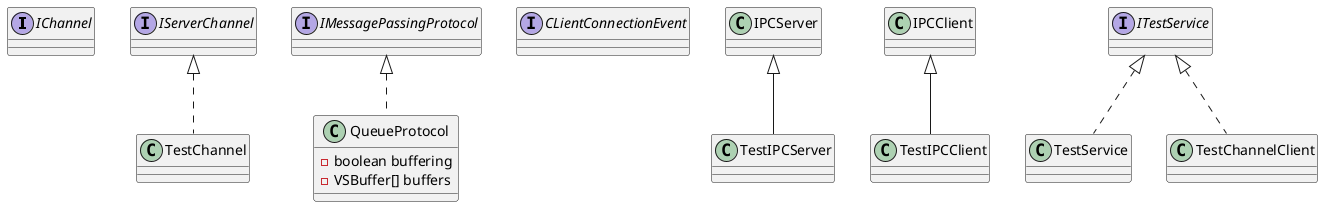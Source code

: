 @startuml Test Demo
    interface IChannel {}
    interface IServerChannel {}
    interface IMessagePassingProtocol {}
    interface CLientConnectionEvent {}
    class IPCServer {}
    class IPCClient {}
    ' ------------------------------
    class QueueProtocol {
        - boolean buffering
        - VSBuffer[] buffers
    }
    class TestIPCClient {}
    class TestIPCServer {}
    interface ITestService {}
    class TestService {}
    class TestChannel {}
    class TestChannelClient {}
    IMessagePassingProtocol <|.. QueueProtocol
    IPCClient <|-- TestIPCClient
    IPCServer <|-- TestIPCServer
    ITestService <|.. TestService
    ' -------------
    IServerChannel <|.. TestChannel
    ITestService <|.. TestChannelClient
@enduml